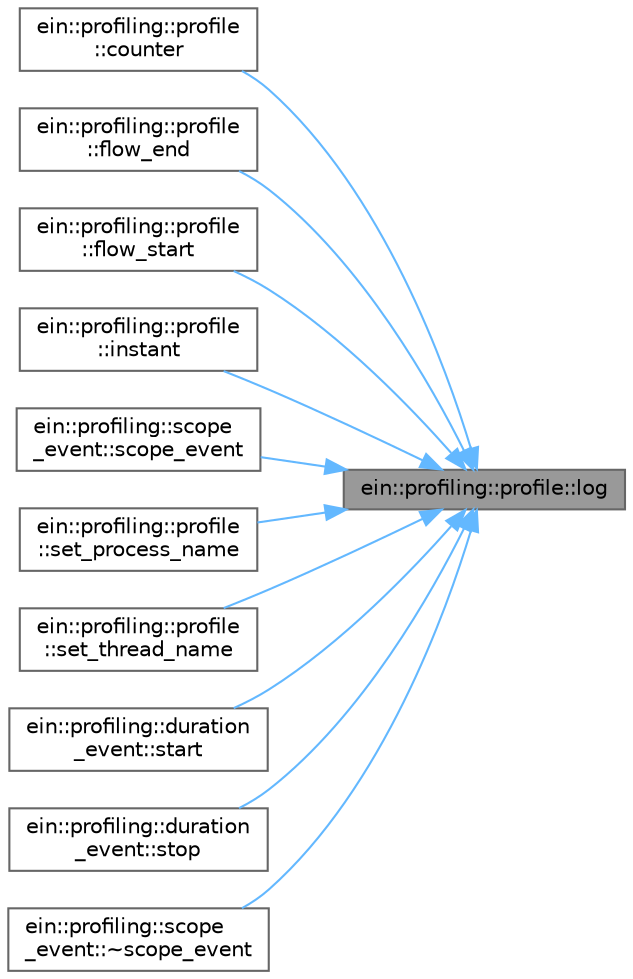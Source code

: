 digraph "ein::profiling::profile::log"
{
 // INTERACTIVE_SVG=YES
 // LATEX_PDF_SIZE
  bgcolor="transparent";
  edge [fontname=Helvetica,fontsize=10,labelfontname=Helvetica,labelfontsize=10];
  node [fontname=Helvetica,fontsize=10,shape=box,height=0.2,width=0.4];
  rankdir="RL";
  Node1 [id="Node000001",label="ein::profiling::profile::log",height=0.2,width=0.4,color="gray40", fillcolor="grey60", style="filled", fontcolor="black",tooltip=" "];
  Node1 -> Node2 [id="edge1_Node000001_Node000002",dir="back",color="steelblue1",style="solid",tooltip=" "];
  Node2 [id="Node000002",label="ein::profiling::profile\l::counter",height=0.2,width=0.4,color="grey40", fillcolor="white", style="filled",URL="$structein_1_1profiling_1_1profile.html#a0314eebc65169bd06007f76e8407610b",tooltip=" "];
  Node1 -> Node3 [id="edge2_Node000001_Node000003",dir="back",color="steelblue1",style="solid",tooltip=" "];
  Node3 [id="Node000003",label="ein::profiling::profile\l::flow_end",height=0.2,width=0.4,color="grey40", fillcolor="white", style="filled",URL="$structein_1_1profiling_1_1profile.html#a93c4623fe10cf33ad3c27a23b3f32a5f",tooltip=" "];
  Node1 -> Node4 [id="edge3_Node000001_Node000004",dir="back",color="steelblue1",style="solid",tooltip=" "];
  Node4 [id="Node000004",label="ein::profiling::profile\l::flow_start",height=0.2,width=0.4,color="grey40", fillcolor="white", style="filled",URL="$structein_1_1profiling_1_1profile.html#a810f41a2fd26b2f4143da1efdc8f6617",tooltip=" "];
  Node1 -> Node5 [id="edge4_Node000001_Node000005",dir="back",color="steelblue1",style="solid",tooltip=" "];
  Node5 [id="Node000005",label="ein::profiling::profile\l::instant",height=0.2,width=0.4,color="grey40", fillcolor="white", style="filled",URL="$structein_1_1profiling_1_1profile.html#af184e8b3a682605c8579c34bf918a44d",tooltip=" "];
  Node1 -> Node6 [id="edge5_Node000001_Node000006",dir="back",color="steelblue1",style="solid",tooltip=" "];
  Node6 [id="Node000006",label="ein::profiling::scope\l_event::scope_event",height=0.2,width=0.4,color="grey40", fillcolor="white", style="filled",URL="$structein_1_1profiling_1_1scope__event.html#a96e678d9a4066375ee19c87b08f6ebd4",tooltip=" "];
  Node1 -> Node7 [id="edge6_Node000001_Node000007",dir="back",color="steelblue1",style="solid",tooltip=" "];
  Node7 [id="Node000007",label="ein::profiling::profile\l::set_process_name",height=0.2,width=0.4,color="grey40", fillcolor="white", style="filled",URL="$structein_1_1profiling_1_1profile.html#ab1007e7a7b45e0c10c24929a9cc2de65",tooltip=" "];
  Node1 -> Node8 [id="edge7_Node000001_Node000008",dir="back",color="steelblue1",style="solid",tooltip=" "];
  Node8 [id="Node000008",label="ein::profiling::profile\l::set_thread_name",height=0.2,width=0.4,color="grey40", fillcolor="white", style="filled",URL="$structein_1_1profiling_1_1profile.html#a9827fdecb65fa747db45bb7eea5be407",tooltip=" "];
  Node1 -> Node9 [id="edge8_Node000001_Node000009",dir="back",color="steelblue1",style="solid",tooltip=" "];
  Node9 [id="Node000009",label="ein::profiling::duration\l_event::start",height=0.2,width=0.4,color="grey40", fillcolor="white", style="filled",URL="$structein_1_1profiling_1_1duration__event.html#a03127e8d306e53b5bdc1924382656390",tooltip=" "];
  Node1 -> Node10 [id="edge9_Node000001_Node000010",dir="back",color="steelblue1",style="solid",tooltip=" "];
  Node10 [id="Node000010",label="ein::profiling::duration\l_event::stop",height=0.2,width=0.4,color="grey40", fillcolor="white", style="filled",URL="$structein_1_1profiling_1_1duration__event.html#a5ca7a925690a5fea899d9486ad2206da",tooltip=" "];
  Node1 -> Node11 [id="edge10_Node000001_Node000011",dir="back",color="steelblue1",style="solid",tooltip=" "];
  Node11 [id="Node000011",label="ein::profiling::scope\l_event::~scope_event",height=0.2,width=0.4,color="grey40", fillcolor="white", style="filled",URL="$structein_1_1profiling_1_1scope__event.html#af08c4453decda3aba55db1765e36101b",tooltip=" "];
}
